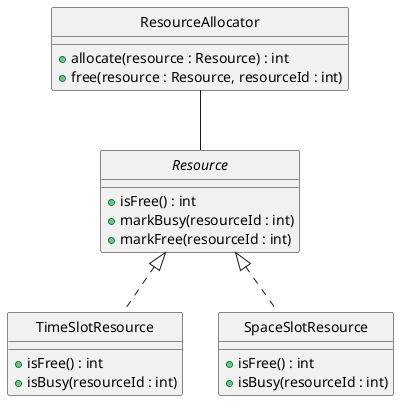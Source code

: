 @startuml
skinparam style strictuml

interface Resource {
    +isFree() : int
    +markBusy(resourceId : int)
    +markFree(resourceId : int)
}

class TimeSlotResource {
    +isFree() : int
    +isBusy(resourceId : int)
}

class SpaceSlotResource {
    +isFree() : int
    +isBusy(resourceId : int)
}

class ResourceAllocator {
    +allocate(resource : Resource) : int
    +free(resource : Resource, resourceId : int)
}

Resource <|.. TimeSlotResource
Resource <|.. SpaceSlotResource
ResourceAllocator -- Resource
@enduml
